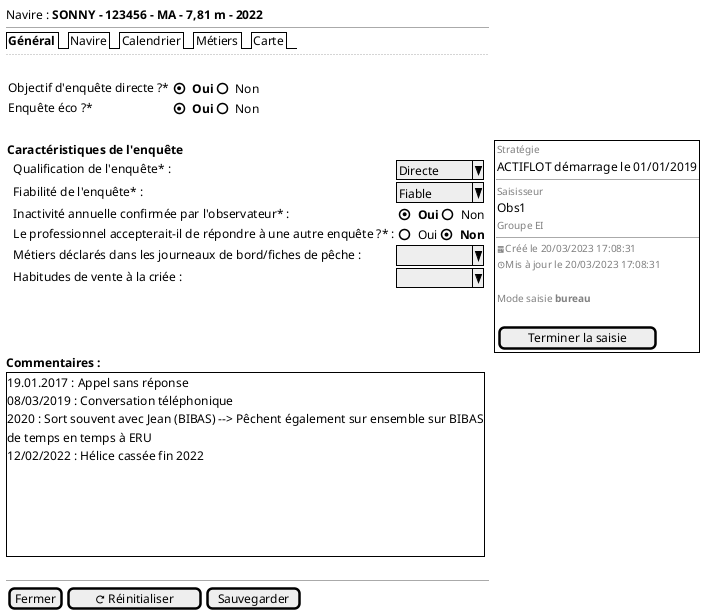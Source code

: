 @startsalt
{
  Navire : <b>SONNY - 123456 - MA - 7,81 m - 2022
  --
  {/ <b>Général | Navire | Calendrier | Métiers | Carte}
  ..
  .
  {{
    Objectif d'enquête directe ?* | { (X) <b>Oui | () Non}
    Enquête éco ?* | { (X) <b>Oui | () Non }} |
  }
  .
  {
  <b>Caractéristiques de l'enquête
     {
     . | Qualification de l'enquête* : | ^Directe  ^
     . | Fiabilité de l'enquête* : | ^Fiable   ^
     . | Inactivité annuelle confirmée par l'observateur* : | { (X) <b>Oui | () Non }
     . | Le professionnel accepterait-il de répondre à une autre enquête ?* : | { () Oui | (X) <b>Non }
     . | Métiers déclarés dans les journeaux de bord/fiches de pêche : | ^         ^
     . | Habitudes de vente à la criée : | ^         ^
     }
  } . {+
                           {
                           <font color=grey size=10>Stratégie
                           ACTIFLOT démarrage le 01/01/2019
                           --
                           <font color=grey size=10>Saisisseur
                           Obs1
                           <font color=grey size=10>Groupe EI
                           --
                           <font color=grey size=10><&calendar>Créé le 20/03/2023 17:08:31
                           <font color=grey size=10><&clock>Mis à jour le 20/03/2023 17:08:31
                           .
                           <font color=grey size=10>Mode saisie <b>bureau
                           .
                           [ Terminer la saisie]
                           }}
    <b>Commentaires :
         {+ 19.01.2017 : Appel sans réponse
            08/03/2019 : Conversation téléphonique
            2020 : Sort souvent avec Jean (BIBAS) --> Pêchent également sur ensemble sur BIBAS
            de temps en temps à ERU
            12/02/2022 : Hélice cassée fin 2022
            .
            .
            .
            .
            .
         }
  .
  --
  { [Fermer] | [<&reload> Réinitialiser] | [Sauvegarder] }
}
@endsalt